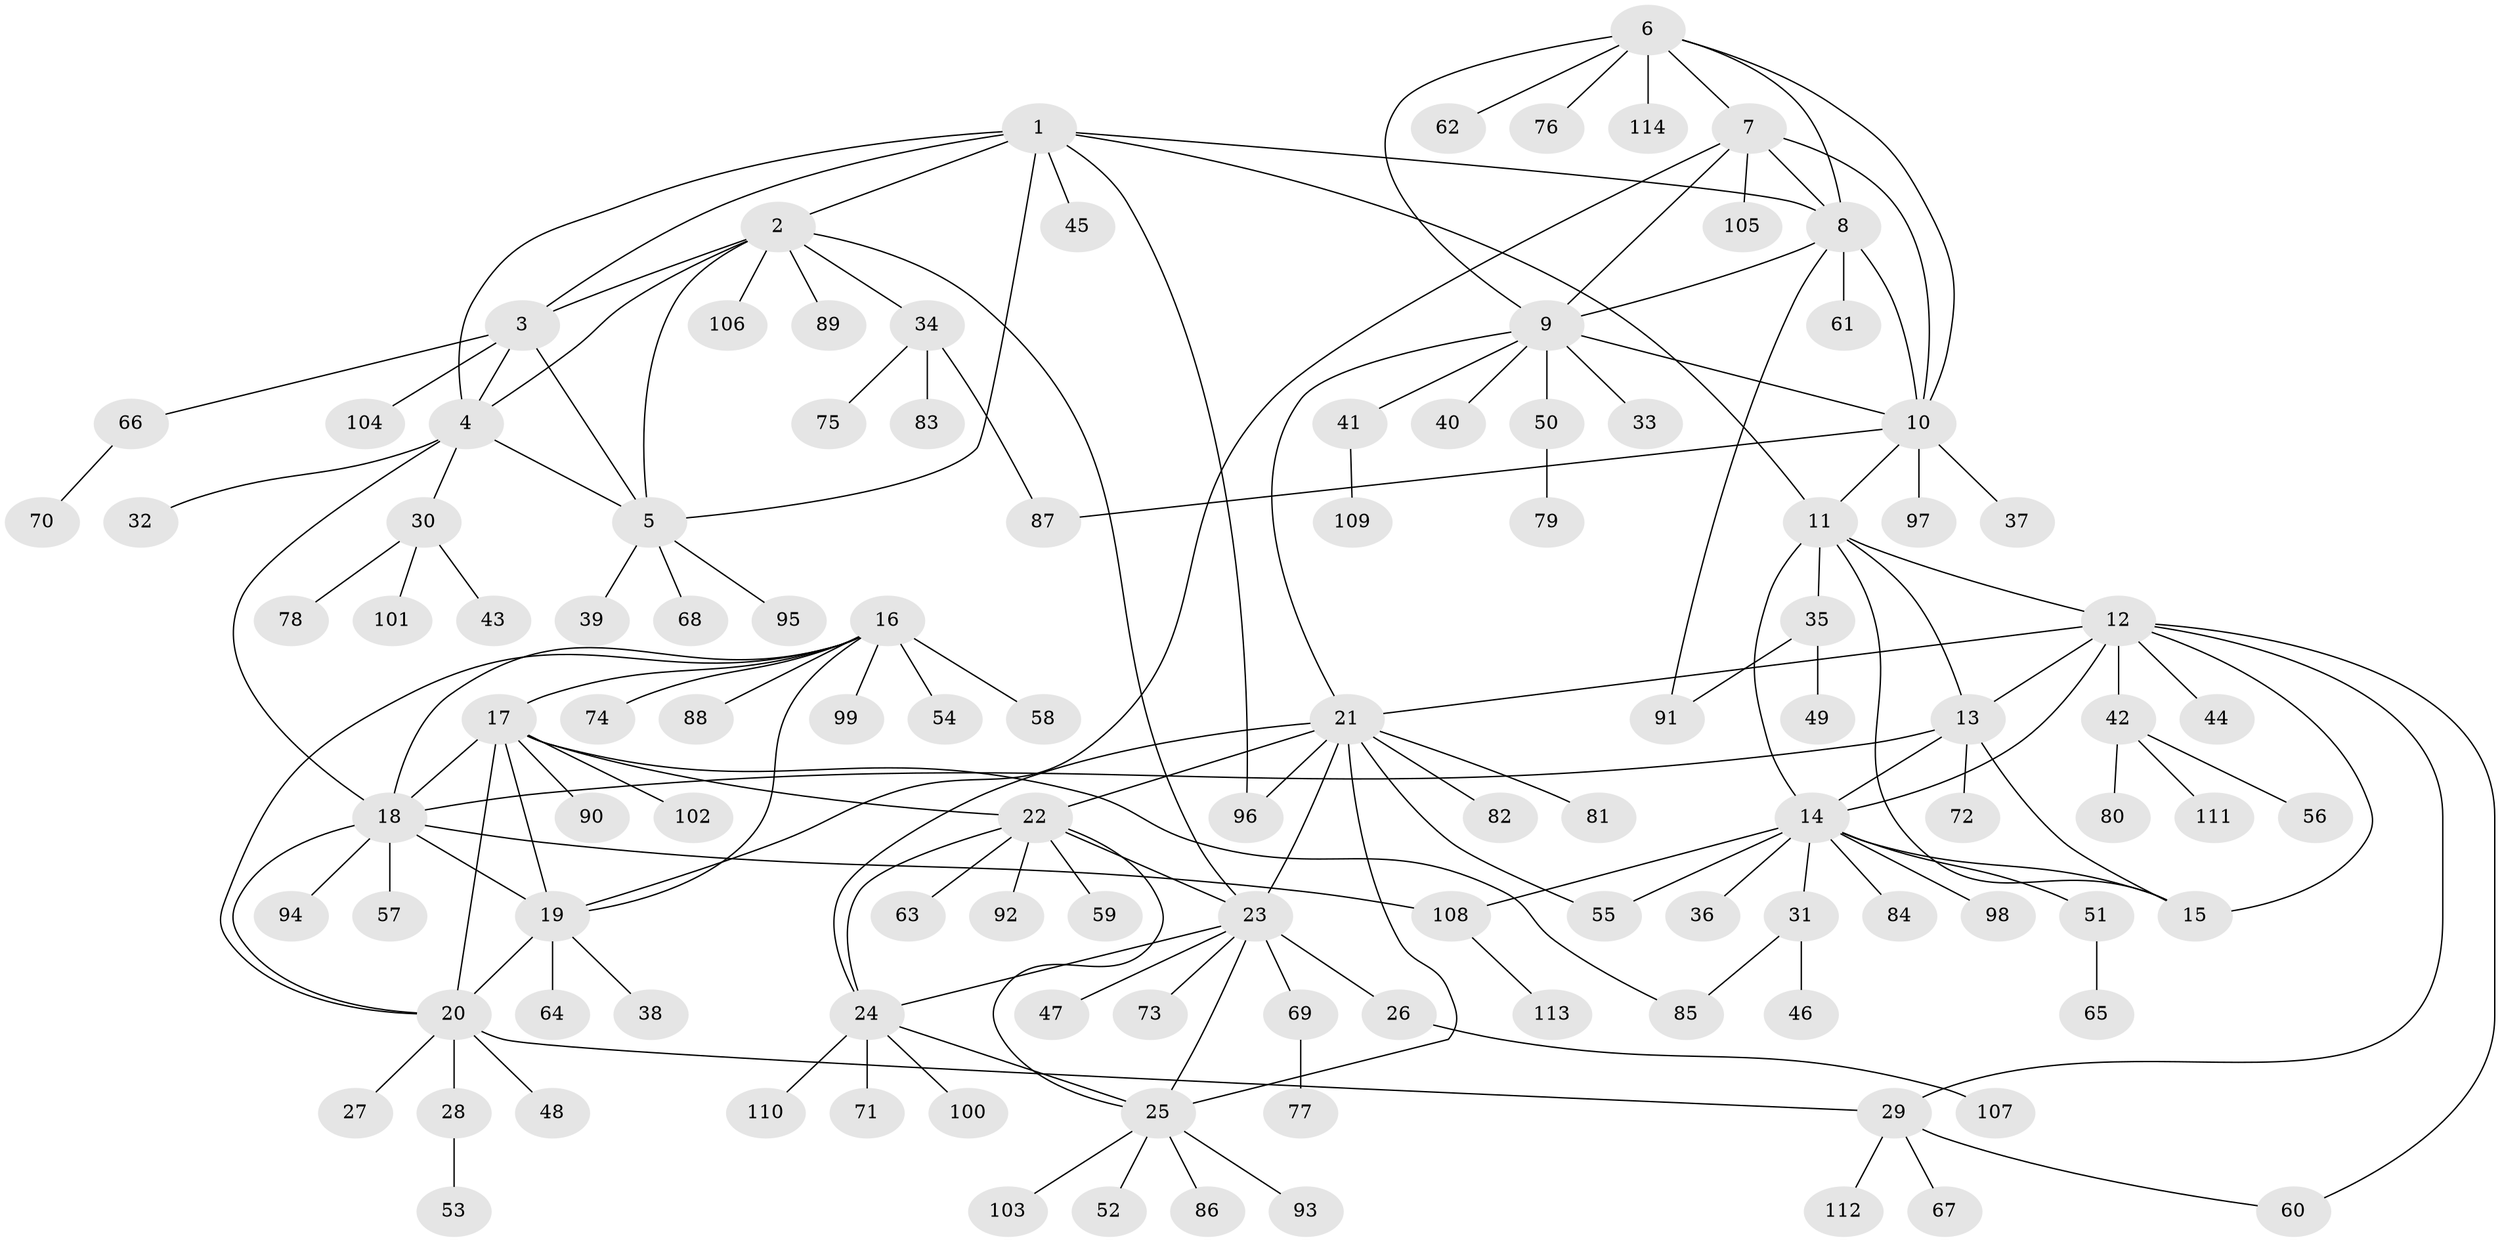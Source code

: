 // Generated by graph-tools (version 1.1) at 2025/50/03/09/25 03:50:27]
// undirected, 114 vertices, 157 edges
graph export_dot {
graph [start="1"]
  node [color=gray90,style=filled];
  1;
  2;
  3;
  4;
  5;
  6;
  7;
  8;
  9;
  10;
  11;
  12;
  13;
  14;
  15;
  16;
  17;
  18;
  19;
  20;
  21;
  22;
  23;
  24;
  25;
  26;
  27;
  28;
  29;
  30;
  31;
  32;
  33;
  34;
  35;
  36;
  37;
  38;
  39;
  40;
  41;
  42;
  43;
  44;
  45;
  46;
  47;
  48;
  49;
  50;
  51;
  52;
  53;
  54;
  55;
  56;
  57;
  58;
  59;
  60;
  61;
  62;
  63;
  64;
  65;
  66;
  67;
  68;
  69;
  70;
  71;
  72;
  73;
  74;
  75;
  76;
  77;
  78;
  79;
  80;
  81;
  82;
  83;
  84;
  85;
  86;
  87;
  88;
  89;
  90;
  91;
  92;
  93;
  94;
  95;
  96;
  97;
  98;
  99;
  100;
  101;
  102;
  103;
  104;
  105;
  106;
  107;
  108;
  109;
  110;
  111;
  112;
  113;
  114;
  1 -- 2;
  1 -- 3;
  1 -- 4;
  1 -- 5;
  1 -- 8;
  1 -- 11;
  1 -- 45;
  1 -- 96;
  2 -- 3;
  2 -- 4;
  2 -- 5;
  2 -- 23;
  2 -- 34;
  2 -- 89;
  2 -- 106;
  3 -- 4;
  3 -- 5;
  3 -- 66;
  3 -- 104;
  4 -- 5;
  4 -- 18;
  4 -- 30;
  4 -- 32;
  5 -- 39;
  5 -- 68;
  5 -- 95;
  6 -- 7;
  6 -- 8;
  6 -- 9;
  6 -- 10;
  6 -- 62;
  6 -- 76;
  6 -- 114;
  7 -- 8;
  7 -- 9;
  7 -- 10;
  7 -- 19;
  7 -- 105;
  8 -- 9;
  8 -- 10;
  8 -- 61;
  8 -- 91;
  9 -- 10;
  9 -- 21;
  9 -- 33;
  9 -- 40;
  9 -- 41;
  9 -- 50;
  10 -- 11;
  10 -- 37;
  10 -- 87;
  10 -- 97;
  11 -- 12;
  11 -- 13;
  11 -- 14;
  11 -- 15;
  11 -- 35;
  12 -- 13;
  12 -- 14;
  12 -- 15;
  12 -- 21;
  12 -- 29;
  12 -- 42;
  12 -- 44;
  12 -- 60;
  13 -- 14;
  13 -- 15;
  13 -- 18;
  13 -- 72;
  14 -- 15;
  14 -- 31;
  14 -- 36;
  14 -- 51;
  14 -- 55;
  14 -- 84;
  14 -- 98;
  14 -- 108;
  16 -- 17;
  16 -- 18;
  16 -- 19;
  16 -- 20;
  16 -- 54;
  16 -- 58;
  16 -- 74;
  16 -- 88;
  16 -- 99;
  17 -- 18;
  17 -- 19;
  17 -- 20;
  17 -- 22;
  17 -- 85;
  17 -- 90;
  17 -- 102;
  18 -- 19;
  18 -- 20;
  18 -- 57;
  18 -- 94;
  18 -- 108;
  19 -- 20;
  19 -- 38;
  19 -- 64;
  20 -- 27;
  20 -- 28;
  20 -- 29;
  20 -- 48;
  21 -- 22;
  21 -- 23;
  21 -- 24;
  21 -- 25;
  21 -- 55;
  21 -- 81;
  21 -- 82;
  21 -- 96;
  22 -- 23;
  22 -- 24;
  22 -- 25;
  22 -- 59;
  22 -- 63;
  22 -- 92;
  23 -- 24;
  23 -- 25;
  23 -- 26;
  23 -- 47;
  23 -- 69;
  23 -- 73;
  24 -- 25;
  24 -- 71;
  24 -- 100;
  24 -- 110;
  25 -- 52;
  25 -- 86;
  25 -- 93;
  25 -- 103;
  26 -- 107;
  28 -- 53;
  29 -- 60;
  29 -- 67;
  29 -- 112;
  30 -- 43;
  30 -- 78;
  30 -- 101;
  31 -- 46;
  31 -- 85;
  34 -- 75;
  34 -- 83;
  34 -- 87;
  35 -- 49;
  35 -- 91;
  41 -- 109;
  42 -- 56;
  42 -- 80;
  42 -- 111;
  50 -- 79;
  51 -- 65;
  66 -- 70;
  69 -- 77;
  108 -- 113;
}
